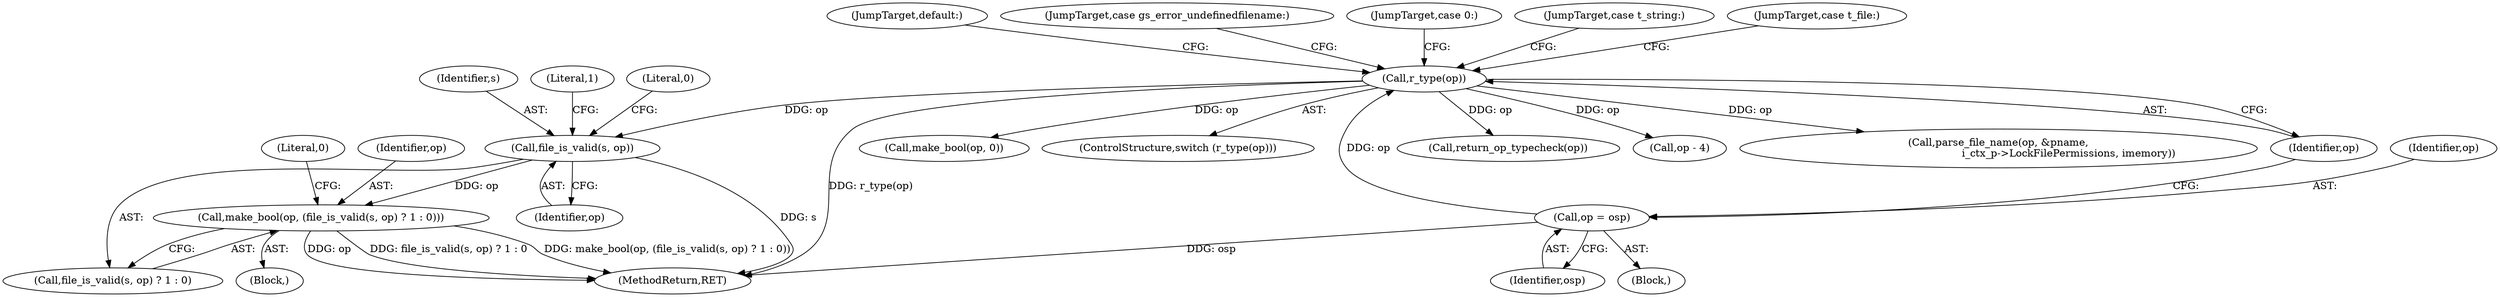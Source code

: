 digraph "0_ghostscript_b60d50b7567369ad856cebe1efb6cd7dd2284219_0@pointer" {
"1000118" [label="(Call,file_is_valid(s, op))"];
"1000109" [label="(Call,r_type(op))"];
"1000105" [label="(Call,op = osp)"];
"1000115" [label="(Call,make_bool(op, (file_is_valid(s, op) ? 1 : 0)))"];
"1000285" [label="(Call,make_bool(op, 0))"];
"1000122" [label="(Literal,0)"];
"1000297" [label="(JumpTarget,default:)"];
"1000284" [label="(JumpTarget,case gs_error_undefinedfilename:)"];
"1000117" [label="(Call,file_is_valid(s, op) ? 1 : 0)"];
"1000109" [label="(Call,r_type(op))"];
"1000213" [label="(JumpTarget,case 0:)"];
"1000110" [label="(Identifier,op)"];
"1000113" [label="(Block,)"];
"1000120" [label="(Identifier,op)"];
"1000119" [label="(Identifier,s)"];
"1000118" [label="(Call,file_is_valid(s, op))"];
"1000108" [label="(ControlStructure,switch (r_type(op)))"];
"1000298" [label="(Call,return_op_typecheck(op))"];
"1000124" [label="(Literal,0)"];
"1000300" [label="(MethodReturn,RET)"];
"1000217" [label="(Call,op - 4)"];
"1000107" [label="(Identifier,osp)"];
"1000125" [label="(JumpTarget,case t_string:)"];
"1000112" [label="(JumpTarget,case t_file:)"];
"1000103" [label="(Block,)"];
"1000106" [label="(Identifier,op)"];
"1000116" [label="(Identifier,op)"];
"1000115" [label="(Call,make_bool(op, (file_is_valid(s, op) ? 1 : 0)))"];
"1000132" [label="(Call,parse_file_name(op, &pname,\n                                           i_ctx_p->LockFilePermissions, imemory))"];
"1000105" [label="(Call,op = osp)"];
"1000121" [label="(Literal,1)"];
"1000118" -> "1000117"  [label="AST: "];
"1000118" -> "1000120"  [label="CFG: "];
"1000119" -> "1000118"  [label="AST: "];
"1000120" -> "1000118"  [label="AST: "];
"1000121" -> "1000118"  [label="CFG: "];
"1000122" -> "1000118"  [label="CFG: "];
"1000118" -> "1000300"  [label="DDG: s"];
"1000118" -> "1000115"  [label="DDG: op"];
"1000109" -> "1000118"  [label="DDG: op"];
"1000109" -> "1000108"  [label="AST: "];
"1000109" -> "1000110"  [label="CFG: "];
"1000110" -> "1000109"  [label="AST: "];
"1000112" -> "1000109"  [label="CFG: "];
"1000125" -> "1000109"  [label="CFG: "];
"1000213" -> "1000109"  [label="CFG: "];
"1000284" -> "1000109"  [label="CFG: "];
"1000297" -> "1000109"  [label="CFG: "];
"1000109" -> "1000300"  [label="DDG: r_type(op)"];
"1000105" -> "1000109"  [label="DDG: op"];
"1000109" -> "1000132"  [label="DDG: op"];
"1000109" -> "1000217"  [label="DDG: op"];
"1000109" -> "1000285"  [label="DDG: op"];
"1000109" -> "1000298"  [label="DDG: op"];
"1000105" -> "1000103"  [label="AST: "];
"1000105" -> "1000107"  [label="CFG: "];
"1000106" -> "1000105"  [label="AST: "];
"1000107" -> "1000105"  [label="AST: "];
"1000110" -> "1000105"  [label="CFG: "];
"1000105" -> "1000300"  [label="DDG: osp"];
"1000115" -> "1000113"  [label="AST: "];
"1000115" -> "1000117"  [label="CFG: "];
"1000116" -> "1000115"  [label="AST: "];
"1000117" -> "1000115"  [label="AST: "];
"1000124" -> "1000115"  [label="CFG: "];
"1000115" -> "1000300"  [label="DDG: file_is_valid(s, op) ? 1 : 0"];
"1000115" -> "1000300"  [label="DDG: make_bool(op, (file_is_valid(s, op) ? 1 : 0))"];
"1000115" -> "1000300"  [label="DDG: op"];
}
